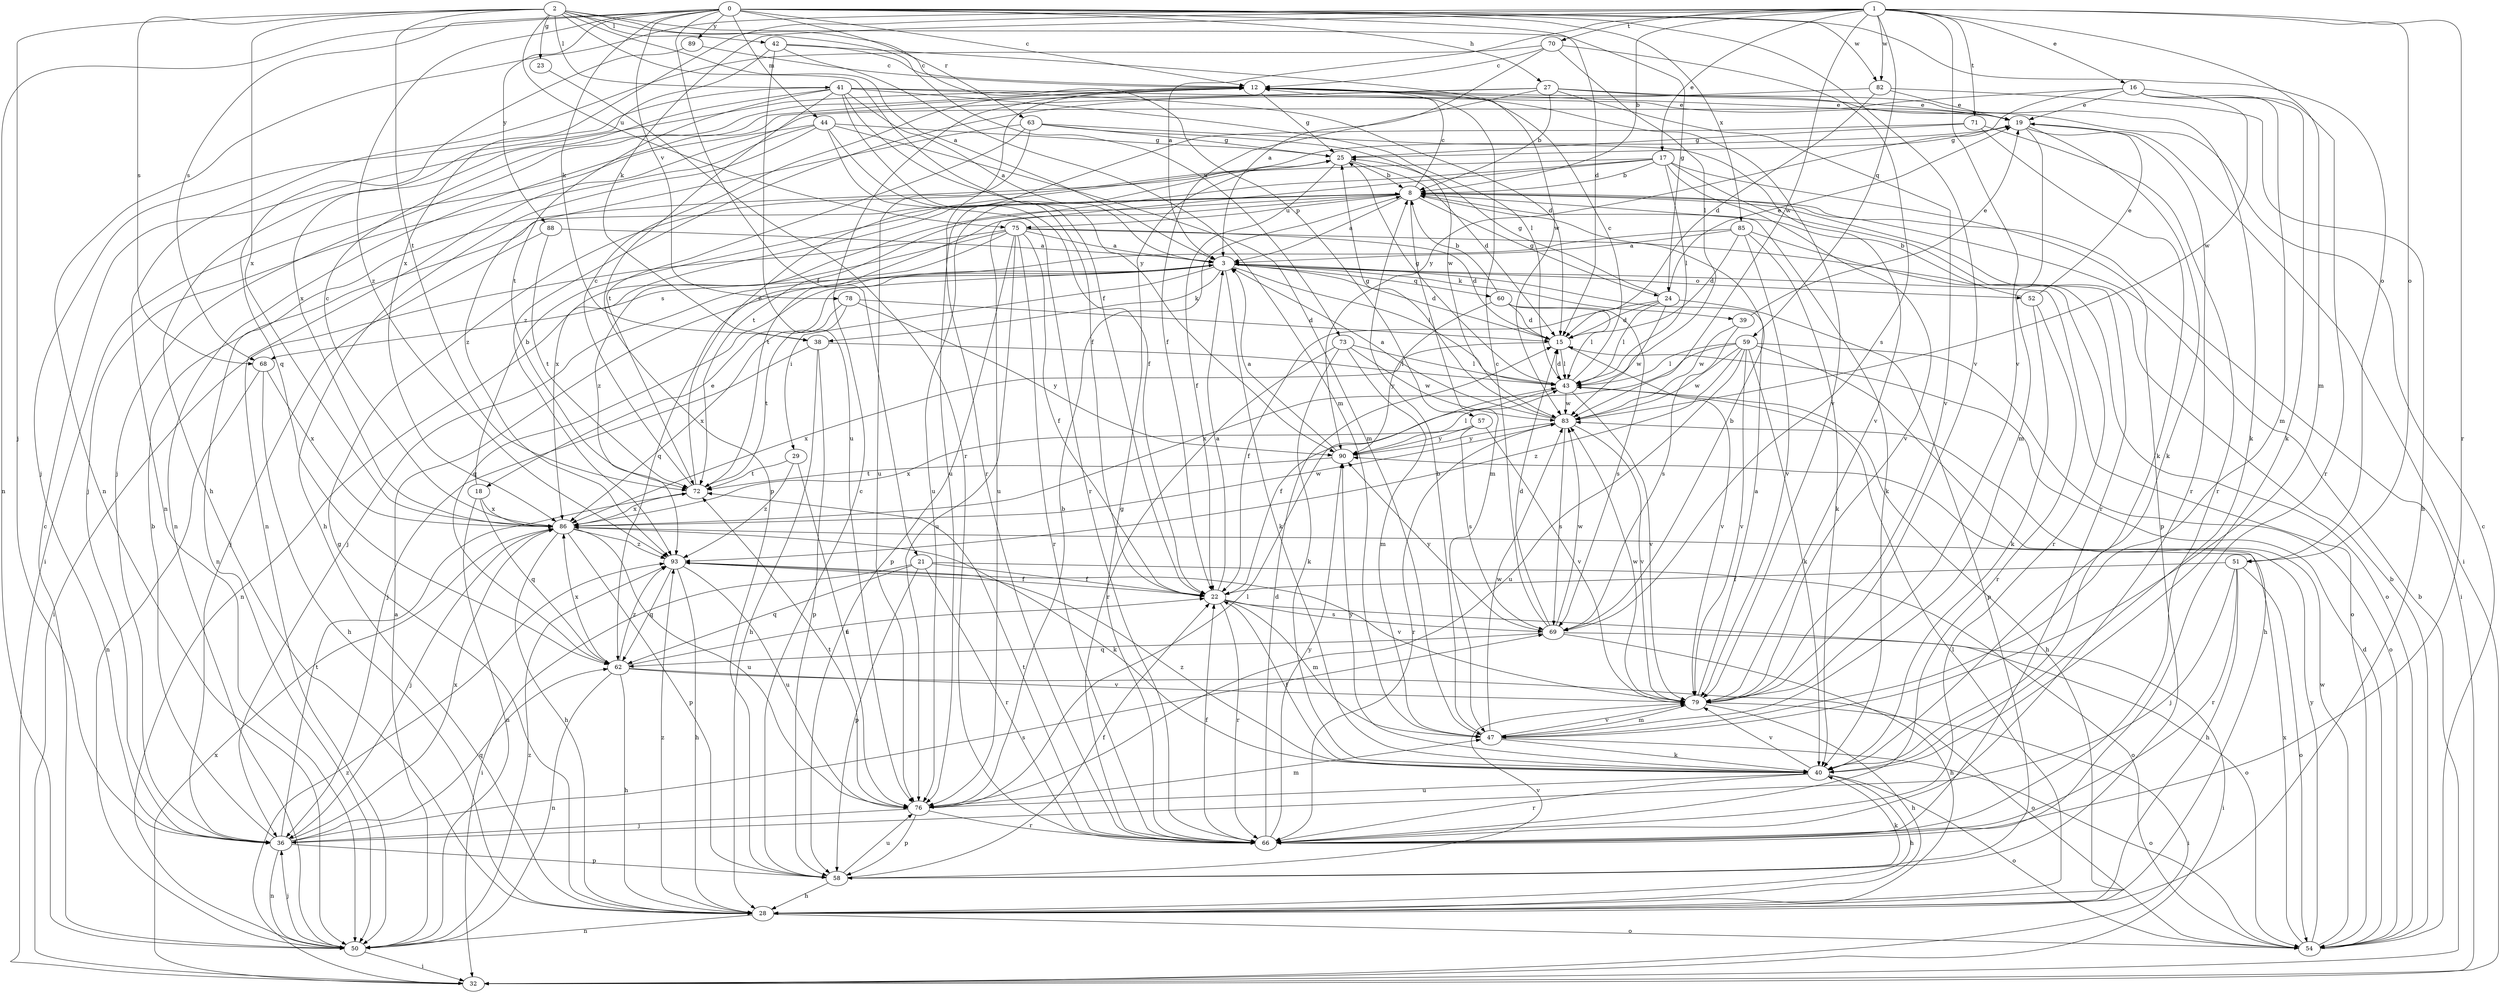 strict digraph  {
0;
1;
2;
3;
8;
12;
15;
16;
17;
18;
19;
21;
22;
23;
24;
25;
27;
28;
29;
32;
36;
38;
39;
40;
41;
42;
43;
44;
47;
50;
51;
52;
54;
57;
58;
59;
60;
62;
63;
66;
68;
69;
70;
71;
72;
73;
75;
76;
78;
79;
82;
83;
85;
86;
88;
89;
90;
93;
0 -> 12  [label=c];
0 -> 15  [label=d];
0 -> 21  [label=f];
0 -> 27  [label=h];
0 -> 38  [label=k];
0 -> 44  [label=m];
0 -> 50  [label=n];
0 -> 51  [label=o];
0 -> 63  [label=r];
0 -> 68  [label=s];
0 -> 78  [label=v];
0 -> 79  [label=v];
0 -> 82  [label=w];
0 -> 85  [label=x];
0 -> 88  [label=y];
0 -> 89  [label=y];
0 -> 93  [label=z];
1 -> 3  [label=a];
1 -> 8  [label=b];
1 -> 16  [label=e];
1 -> 17  [label=e];
1 -> 38  [label=k];
1 -> 47  [label=m];
1 -> 50  [label=n];
1 -> 51  [label=o];
1 -> 59  [label=q];
1 -> 66  [label=r];
1 -> 70  [label=t];
1 -> 71  [label=t];
1 -> 79  [label=v];
1 -> 82  [label=w];
1 -> 83  [label=w];
1 -> 86  [label=x];
2 -> 3  [label=a];
2 -> 22  [label=f];
2 -> 23  [label=g];
2 -> 24  [label=g];
2 -> 36  [label=j];
2 -> 41  [label=l];
2 -> 42  [label=l];
2 -> 57  [label=p];
2 -> 68  [label=s];
2 -> 72  [label=t];
2 -> 73  [label=u];
2 -> 75  [label=u];
2 -> 86  [label=x];
3 -> 15  [label=d];
3 -> 18  [label=e];
3 -> 29  [label=i];
3 -> 38  [label=k];
3 -> 39  [label=k];
3 -> 40  [label=k];
3 -> 43  [label=l];
3 -> 52  [label=o];
3 -> 54  [label=o];
3 -> 60  [label=q];
3 -> 62  [label=q];
3 -> 68  [label=s];
8 -> 3  [label=a];
8 -> 12  [label=c];
8 -> 24  [label=g];
8 -> 32  [label=i];
8 -> 40  [label=k];
8 -> 47  [label=m];
8 -> 72  [label=t];
8 -> 75  [label=u];
8 -> 86  [label=x];
8 -> 93  [label=z];
12 -> 19  [label=e];
12 -> 25  [label=g];
12 -> 66  [label=r];
12 -> 79  [label=v];
15 -> 43  [label=l];
15 -> 79  [label=v];
15 -> 86  [label=x];
16 -> 19  [label=e];
16 -> 40  [label=k];
16 -> 47  [label=m];
16 -> 50  [label=n];
16 -> 66  [label=r];
16 -> 83  [label=w];
16 -> 90  [label=y];
17 -> 8  [label=b];
17 -> 43  [label=l];
17 -> 50  [label=n];
17 -> 58  [label=p];
17 -> 66  [label=r];
17 -> 72  [label=t];
17 -> 76  [label=u];
17 -> 79  [label=v];
18 -> 8  [label=b];
18 -> 50  [label=n];
18 -> 62  [label=q];
18 -> 86  [label=x];
19 -> 25  [label=g];
19 -> 32  [label=i];
19 -> 40  [label=k];
19 -> 47  [label=m];
19 -> 66  [label=r];
21 -> 22  [label=f];
21 -> 32  [label=i];
21 -> 54  [label=o];
21 -> 58  [label=p];
21 -> 62  [label=q];
21 -> 66  [label=r];
22 -> 3  [label=a];
22 -> 47  [label=m];
22 -> 54  [label=o];
22 -> 66  [label=r];
22 -> 69  [label=s];
23 -> 66  [label=r];
24 -> 15  [label=d];
24 -> 19  [label=e];
24 -> 22  [label=f];
24 -> 25  [label=g];
24 -> 43  [label=l];
24 -> 58  [label=p];
24 -> 83  [label=w];
25 -> 8  [label=b];
25 -> 15  [label=d];
25 -> 22  [label=f];
25 -> 76  [label=u];
27 -> 8  [label=b];
27 -> 19  [label=e];
27 -> 22  [label=f];
27 -> 36  [label=j];
27 -> 40  [label=k];
27 -> 50  [label=n];
27 -> 79  [label=v];
28 -> 25  [label=g];
28 -> 43  [label=l];
28 -> 50  [label=n];
28 -> 54  [label=o];
28 -> 93  [label=z];
29 -> 72  [label=t];
29 -> 76  [label=u];
29 -> 93  [label=z];
32 -> 8  [label=b];
32 -> 86  [label=x];
32 -> 93  [label=z];
36 -> 8  [label=b];
36 -> 50  [label=n];
36 -> 58  [label=p];
36 -> 62  [label=q];
36 -> 69  [label=s];
36 -> 72  [label=t];
36 -> 86  [label=x];
38 -> 28  [label=h];
38 -> 36  [label=j];
38 -> 43  [label=l];
38 -> 58  [label=p];
39 -> 19  [label=e];
39 -> 69  [label=s];
39 -> 83  [label=w];
40 -> 22  [label=f];
40 -> 28  [label=h];
40 -> 54  [label=o];
40 -> 66  [label=r];
40 -> 76  [label=u];
40 -> 79  [label=v];
40 -> 90  [label=y];
40 -> 93  [label=z];
41 -> 3  [label=a];
41 -> 15  [label=d];
41 -> 19  [label=e];
41 -> 22  [label=f];
41 -> 36  [label=j];
41 -> 43  [label=l];
41 -> 58  [label=p];
41 -> 72  [label=t];
41 -> 86  [label=x];
41 -> 90  [label=y];
42 -> 12  [label=c];
42 -> 28  [label=h];
42 -> 47  [label=m];
42 -> 76  [label=u];
42 -> 83  [label=w];
43 -> 12  [label=c];
43 -> 15  [label=d];
43 -> 22  [label=f];
43 -> 25  [label=g];
43 -> 28  [label=h];
43 -> 79  [label=v];
43 -> 83  [label=w];
44 -> 22  [label=f];
44 -> 25  [label=g];
44 -> 28  [label=h];
44 -> 32  [label=i];
44 -> 36  [label=j];
44 -> 47  [label=m];
44 -> 66  [label=r];
47 -> 8  [label=b];
47 -> 40  [label=k];
47 -> 54  [label=o];
47 -> 79  [label=v];
47 -> 83  [label=w];
50 -> 3  [label=a];
50 -> 12  [label=c];
50 -> 32  [label=i];
50 -> 36  [label=j];
50 -> 93  [label=z];
51 -> 22  [label=f];
51 -> 28  [label=h];
51 -> 36  [label=j];
51 -> 54  [label=o];
51 -> 66  [label=r];
52 -> 8  [label=b];
52 -> 19  [label=e];
52 -> 40  [label=k];
52 -> 66  [label=r];
54 -> 8  [label=b];
54 -> 12  [label=c];
54 -> 15  [label=d];
54 -> 83  [label=w];
54 -> 86  [label=x];
54 -> 90  [label=y];
57 -> 69  [label=s];
57 -> 79  [label=v];
57 -> 86  [label=x];
57 -> 90  [label=y];
58 -> 12  [label=c];
58 -> 22  [label=f];
58 -> 28  [label=h];
58 -> 40  [label=k];
58 -> 76  [label=u];
58 -> 79  [label=v];
59 -> 28  [label=h];
59 -> 40  [label=k];
59 -> 43  [label=l];
59 -> 54  [label=o];
59 -> 76  [label=u];
59 -> 79  [label=v];
59 -> 83  [label=w];
59 -> 86  [label=x];
59 -> 93  [label=z];
60 -> 8  [label=b];
60 -> 15  [label=d];
60 -> 43  [label=l];
60 -> 69  [label=s];
60 -> 90  [label=y];
62 -> 22  [label=f];
62 -> 28  [label=h];
62 -> 50  [label=n];
62 -> 54  [label=o];
62 -> 79  [label=v];
62 -> 86  [label=x];
62 -> 93  [label=z];
63 -> 25  [label=g];
63 -> 72  [label=t];
63 -> 76  [label=u];
63 -> 79  [label=v];
63 -> 83  [label=w];
63 -> 93  [label=z];
66 -> 15  [label=d];
66 -> 22  [label=f];
66 -> 25  [label=g];
66 -> 72  [label=t];
66 -> 90  [label=y];
68 -> 28  [label=h];
68 -> 50  [label=n];
68 -> 86  [label=x];
69 -> 8  [label=b];
69 -> 12  [label=c];
69 -> 15  [label=d];
69 -> 28  [label=h];
69 -> 32  [label=i];
69 -> 62  [label=q];
69 -> 83  [label=w];
69 -> 90  [label=y];
70 -> 3  [label=a];
70 -> 12  [label=c];
70 -> 43  [label=l];
70 -> 50  [label=n];
70 -> 69  [label=s];
71 -> 25  [label=g];
71 -> 40  [label=k];
71 -> 66  [label=r];
71 -> 76  [label=u];
72 -> 12  [label=c];
72 -> 19  [label=e];
72 -> 86  [label=x];
73 -> 40  [label=k];
73 -> 43  [label=l];
73 -> 47  [label=m];
73 -> 66  [label=r];
73 -> 83  [label=w];
75 -> 3  [label=a];
75 -> 15  [label=d];
75 -> 22  [label=f];
75 -> 32  [label=i];
75 -> 36  [label=j];
75 -> 50  [label=n];
75 -> 54  [label=o];
75 -> 58  [label=p];
75 -> 66  [label=r];
75 -> 76  [label=u];
76 -> 8  [label=b];
76 -> 36  [label=j];
76 -> 43  [label=l];
76 -> 47  [label=m];
76 -> 58  [label=p];
76 -> 66  [label=r];
76 -> 72  [label=t];
78 -> 15  [label=d];
78 -> 72  [label=t];
78 -> 86  [label=x];
78 -> 90  [label=y];
79 -> 3  [label=a];
79 -> 28  [label=h];
79 -> 32  [label=i];
79 -> 47  [label=m];
79 -> 83  [label=w];
82 -> 15  [label=d];
82 -> 19  [label=e];
82 -> 28  [label=h];
82 -> 93  [label=z];
83 -> 3  [label=a];
83 -> 25  [label=g];
83 -> 66  [label=r];
83 -> 69  [label=s];
83 -> 79  [label=v];
83 -> 90  [label=y];
85 -> 3  [label=a];
85 -> 15  [label=d];
85 -> 40  [label=k];
85 -> 62  [label=q];
85 -> 66  [label=r];
85 -> 79  [label=v];
86 -> 12  [label=c];
86 -> 28  [label=h];
86 -> 36  [label=j];
86 -> 40  [label=k];
86 -> 58  [label=p];
86 -> 76  [label=u];
86 -> 83  [label=w];
86 -> 93  [label=z];
88 -> 3  [label=a];
88 -> 36  [label=j];
88 -> 72  [label=t];
89 -> 12  [label=c];
89 -> 62  [label=q];
90 -> 3  [label=a];
90 -> 43  [label=l];
90 -> 72  [label=t];
93 -> 22  [label=f];
93 -> 28  [label=h];
93 -> 62  [label=q];
93 -> 76  [label=u];
93 -> 79  [label=v];
}
